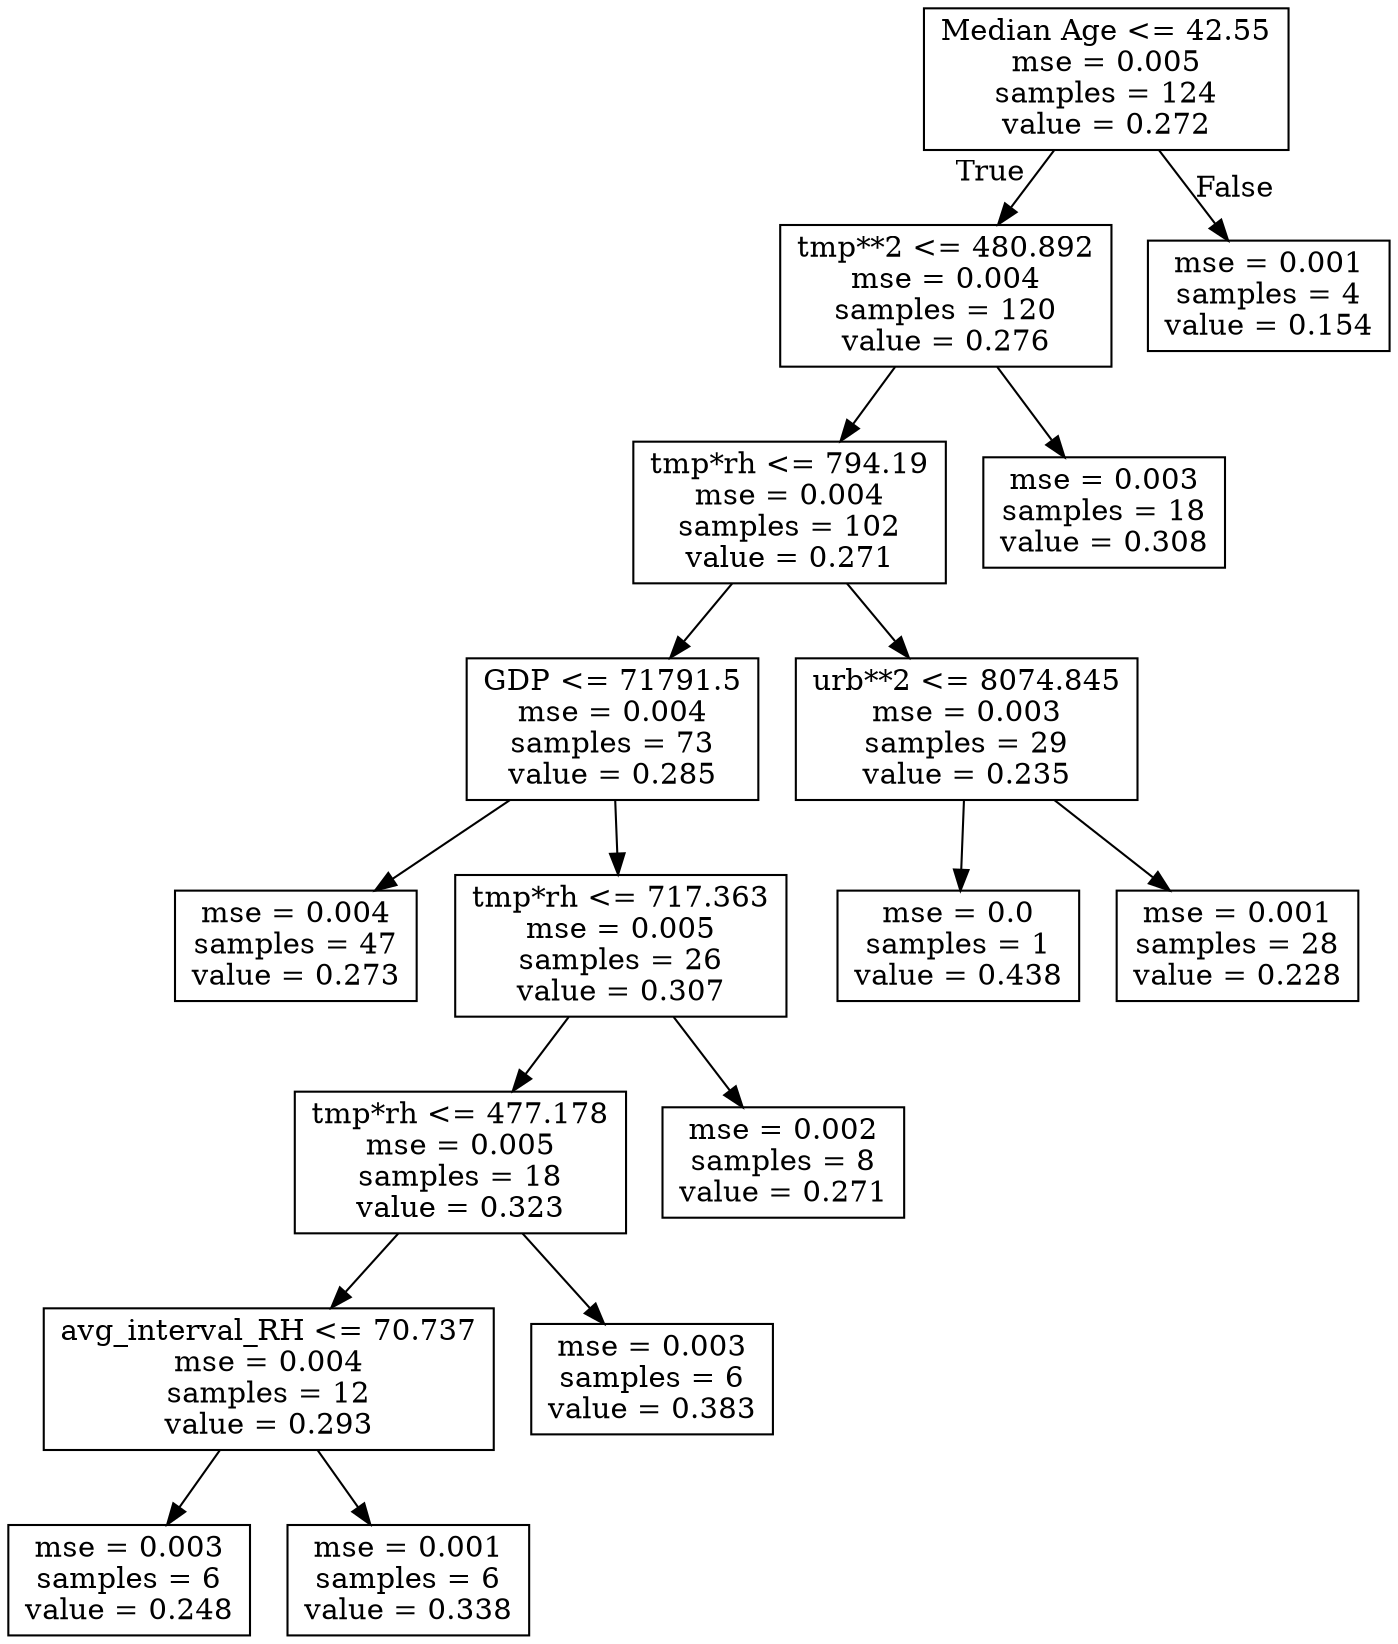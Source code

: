 digraph Tree {
node [shape=box] ;
0 [label="Median Age <= 42.55\nmse = 0.005\nsamples = 124\nvalue = 0.272"] ;
1 [label="tmp**2 <= 480.892\nmse = 0.004\nsamples = 120\nvalue = 0.276"] ;
0 -> 1 [labeldistance=2.5, labelangle=45, headlabel="True"] ;
2 [label="tmp*rh <= 794.19\nmse = 0.004\nsamples = 102\nvalue = 0.271"] ;
1 -> 2 ;
3 [label="GDP <= 71791.5\nmse = 0.004\nsamples = 73\nvalue = 0.285"] ;
2 -> 3 ;
4 [label="mse = 0.004\nsamples = 47\nvalue = 0.273"] ;
3 -> 4 ;
5 [label="tmp*rh <= 717.363\nmse = 0.005\nsamples = 26\nvalue = 0.307"] ;
3 -> 5 ;
6 [label="tmp*rh <= 477.178\nmse = 0.005\nsamples = 18\nvalue = 0.323"] ;
5 -> 6 ;
7 [label="avg_interval_RH <= 70.737\nmse = 0.004\nsamples = 12\nvalue = 0.293"] ;
6 -> 7 ;
8 [label="mse = 0.003\nsamples = 6\nvalue = 0.248"] ;
7 -> 8 ;
9 [label="mse = 0.001\nsamples = 6\nvalue = 0.338"] ;
7 -> 9 ;
10 [label="mse = 0.003\nsamples = 6\nvalue = 0.383"] ;
6 -> 10 ;
11 [label="mse = 0.002\nsamples = 8\nvalue = 0.271"] ;
5 -> 11 ;
12 [label="urb**2 <= 8074.845\nmse = 0.003\nsamples = 29\nvalue = 0.235"] ;
2 -> 12 ;
13 [label="mse = 0.0\nsamples = 1\nvalue = 0.438"] ;
12 -> 13 ;
14 [label="mse = 0.001\nsamples = 28\nvalue = 0.228"] ;
12 -> 14 ;
15 [label="mse = 0.003\nsamples = 18\nvalue = 0.308"] ;
1 -> 15 ;
16 [label="mse = 0.001\nsamples = 4\nvalue = 0.154"] ;
0 -> 16 [labeldistance=2.5, labelangle=-45, headlabel="False"] ;
}